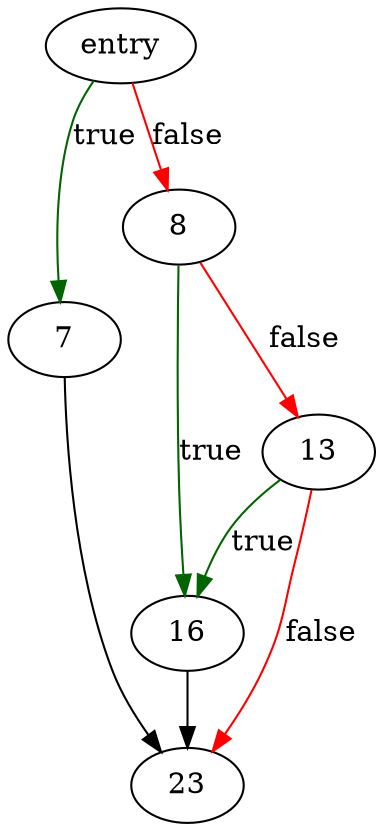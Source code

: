 digraph "sqlite3SystemError" {
	// Node definitions.
	2 [label=entry];
	7;
	8;
	13;
	16;
	23;

	// Edge definitions.
	2 -> 7 [
		color=darkgreen
		label=true
	];
	2 -> 8 [
		color=red
		label=false
	];
	7 -> 23;
	8 -> 13 [
		color=red
		label=false
	];
	8 -> 16 [
		color=darkgreen
		label=true
	];
	13 -> 16 [
		color=darkgreen
		label=true
	];
	13 -> 23 [
		color=red
		label=false
	];
	16 -> 23;
}
